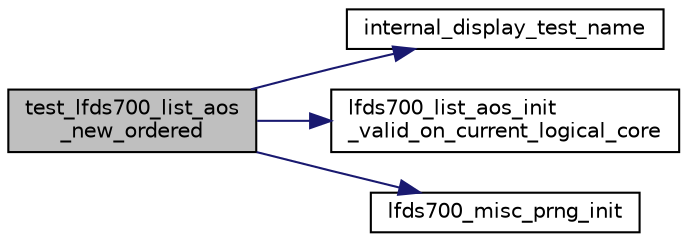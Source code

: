 digraph "test_lfds700_list_aos_new_ordered"
{
 // LATEX_PDF_SIZE
  edge [fontname="Helvetica",fontsize="10",labelfontname="Helvetica",labelfontsize="10"];
  node [fontname="Helvetica",fontsize="10",shape=record];
  rankdir="LR";
  Node1 [label="test_lfds700_list_aos\l_new_ordered",height=0.2,width=0.4,color="black", fillcolor="grey75", style="filled", fontcolor="black",tooltip=" "];
  Node1 -> Node2 [color="midnightblue",fontsize="10",style="solid",fontname="Helvetica"];
  Node2 [label="internal_display_test_name",height=0.2,width=0.4,color="black", fillcolor="white", style="filled",URL="$liblfds6_81_81_2test_2src_2internal_8h.html#aefa00ae6482f53425ee23fe999fafd46",tooltip=" "];
  Node1 -> Node3 [color="midnightblue",fontsize="10",style="solid",fontname="Helvetica"];
  Node3 [label="lfds700_list_aos_init\l_valid_on_current_logical_core",height=0.2,width=0.4,color="black", fillcolor="white", style="filled",URL="$lfds700__list__addonly__ordered__singlylinked_8h.html#ab1d4cd516d39f25e2b2695eff802c968",tooltip=" "];
  Node1 -> Node4 [color="midnightblue",fontsize="10",style="solid",fontname="Helvetica"];
  Node4 [label="lfds700_misc_prng_init",height=0.2,width=0.4,color="black", fillcolor="white", style="filled",URL="$lfds700__misc_8h.html#a7e04616cfdaac388cf2490d78fb4ea70",tooltip=" "];
}
